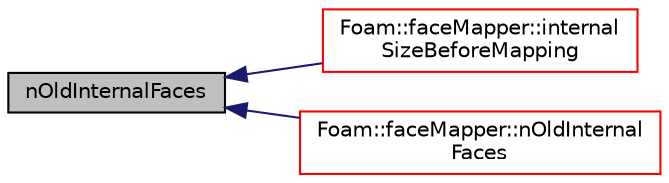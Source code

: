 digraph "nOldInternalFaces"
{
  bgcolor="transparent";
  edge [fontname="Helvetica",fontsize="10",labelfontname="Helvetica",labelfontsize="10"];
  node [fontname="Helvetica",fontsize="10",shape=record];
  rankdir="LR";
  Node1 [label="nOldInternalFaces",height=0.2,width=0.4,color="black", fillcolor="grey75", style="filled", fontcolor="black"];
  Node1 -> Node2 [dir="back",color="midnightblue",fontsize="10",style="solid",fontname="Helvetica"];
  Node2 [label="Foam::faceMapper::internal\lSizeBeforeMapping",height=0.2,width=0.4,color="red",URL="$a00739.html#a42de841bc81f6875ef7cdd218164cc0c",tooltip="Return number of internal faces before mapping. "];
  Node1 -> Node3 [dir="back",color="midnightblue",fontsize="10",style="solid",fontname="Helvetica"];
  Node3 [label="Foam::faceMapper::nOldInternal\lFaces",height=0.2,width=0.4,color="red",URL="$a00739.html#a4e07faab266af1b0d3d93061d78c3047",tooltip="Return number of old internalFaces. "];
}
